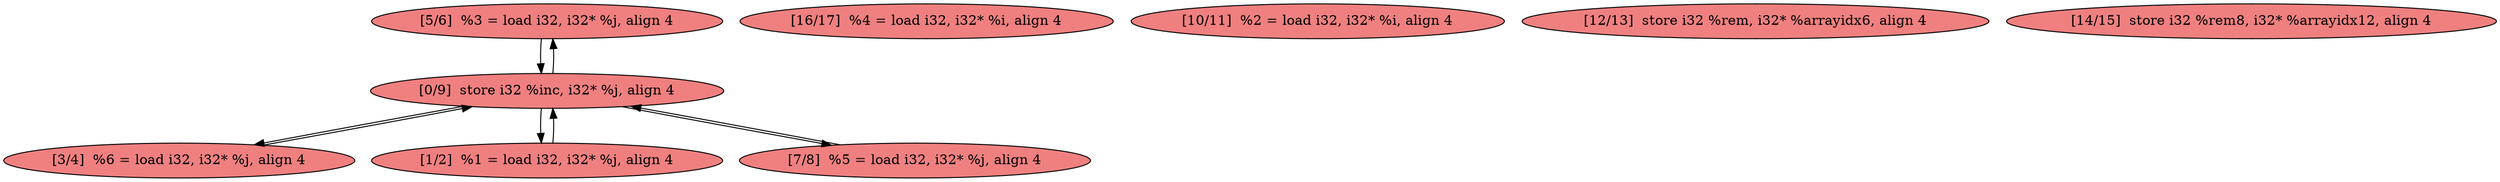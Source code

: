 
digraph G {


node372 [fillcolor=lightcoral,label="[5/6]  %3 = load i32, i32* %j, align 4",shape=ellipse,style=filled ]
node367 [fillcolor=lightcoral,label="[3/4]  %6 = load i32, i32* %j, align 4",shape=ellipse,style=filled ]
node373 [fillcolor=lightcoral,label="[16/17]  %4 = load i32, i32* %i, align 4",shape=ellipse,style=filled ]
node369 [fillcolor=lightcoral,label="[1/2]  %1 = load i32, i32* %j, align 4",shape=ellipse,style=filled ]
node368 [fillcolor=lightcoral,label="[10/11]  %2 = load i32, i32* %i, align 4",shape=ellipse,style=filled ]
node370 [fillcolor=lightcoral,label="[12/13]  store i32 %rem, i32* %arrayidx6, align 4",shape=ellipse,style=filled ]
node374 [fillcolor=lightcoral,label="[7/8]  %5 = load i32, i32* %j, align 4",shape=ellipse,style=filled ]
node366 [fillcolor=lightcoral,label="[0/9]  store i32 %inc, i32* %j, align 4",shape=ellipse,style=filled ]
node371 [fillcolor=lightcoral,label="[14/15]  store i32 %rem8, i32* %arrayidx12, align 4",shape=ellipse,style=filled ]

node374->node366 [ ]
node366->node374 [ ]
node372->node366 [ ]
node366->node369 [ ]
node366->node372 [ ]
node369->node366 [ ]
node366->node367 [ ]
node367->node366 [ ]


}
